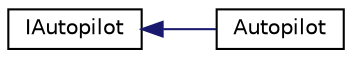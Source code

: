 digraph "Graphical Class Hierarchy"
{
  edge [fontname="Helvetica",fontsize="10",labelfontname="Helvetica",labelfontsize="10"];
  node [fontname="Helvetica",fontsize="10",shape=record];
  rankdir="LR";
  Node0 [label="IAutopilot",height=0.2,width=0.4,color="black", fillcolor="white", style="filled",URL="$class_i_autopilot.html"];
  Node0 -> Node1 [dir="back",color="midnightblue",fontsize="10",style="solid",fontname="Helvetica"];
  Node1 [label="Autopilot",height=0.2,width=0.4,color="black", fillcolor="white", style="filled",URL="$class_autopilot.html"];
}
